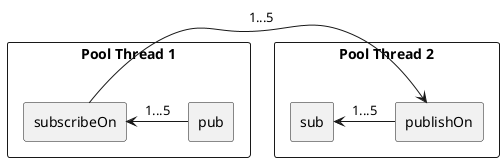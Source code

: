 @startuml
'skinparam linetype polyline
'skinparam linetype ortho

rectangle "Pool Thread 1" as mThread {
	rectangle "pub" as pub {

	}

	rectangle "subscribeOn" as sOn {

	}
}

rectangle "Pool Thread 2" as pThread {

	rectangle "sub" as sub {

	}
	rectangle "publishOn" as pOn {

	}
}

pub -l-> sOn :1...5
sOn -l-> pOn :1...5
pOn -l-> sub :1...5
'sOn --> pub:start thread
'pub -l-> sub :1...5





@enduml